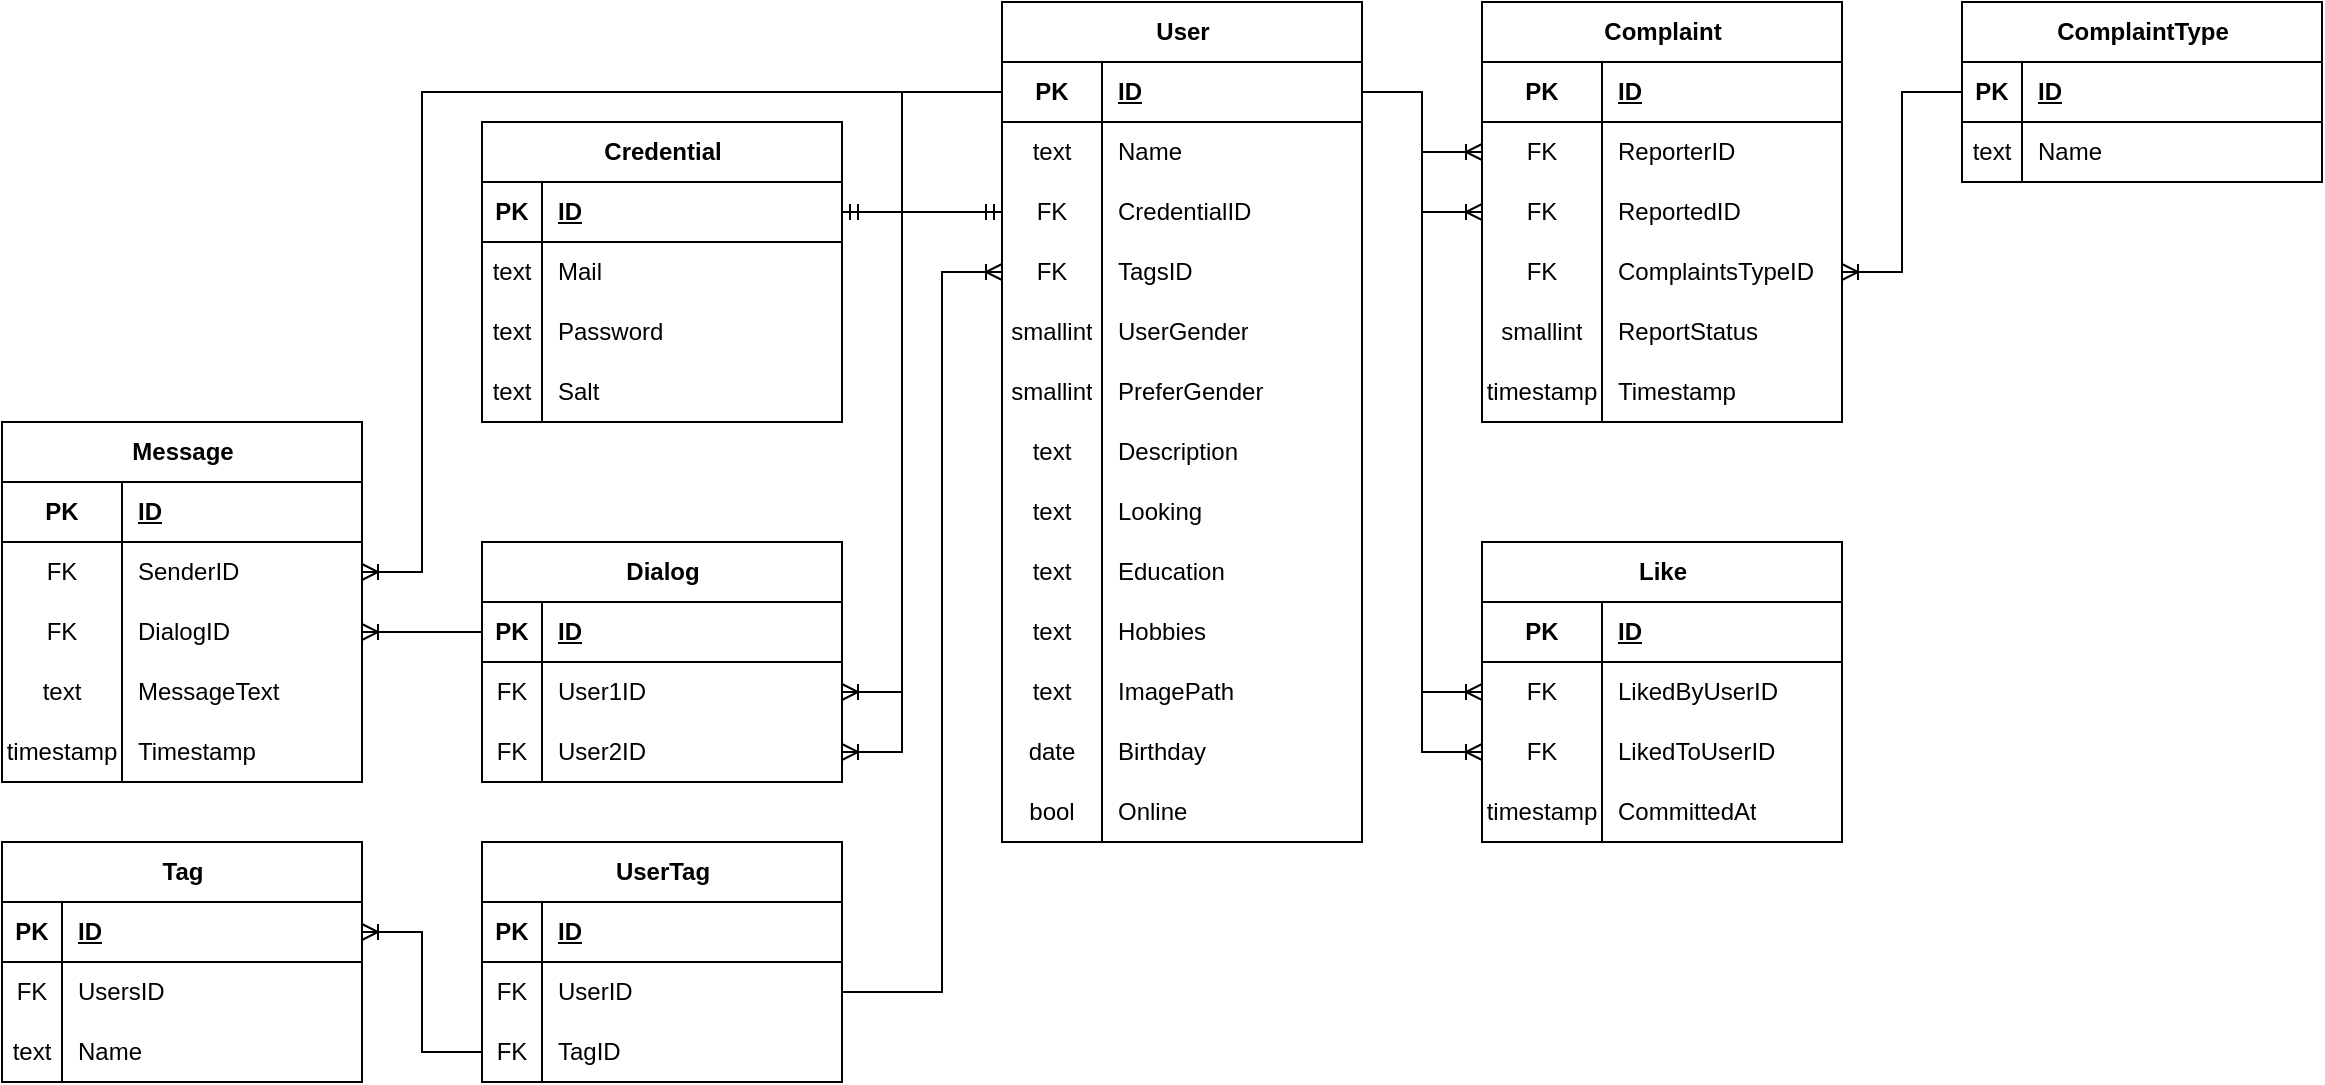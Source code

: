 <mxfile version="20.5.3" type="embed" pages="2"><diagram name="Схема БД" id="10yczx-pKU9SMs4pM6fv"><mxGraphModel dx="1682" dy="1885" grid="1" gridSize="10" guides="1" tooltips="1" connect="1" arrows="1" fold="1" page="1" pageScale="1" pageWidth="827" pageHeight="1169" math="0" shadow="0"><root><mxCell id="0"/><mxCell id="1" parent="0"/><mxCell id="9VxI3vuSlfbUk7erNr6n-1" value="User" style="shape=table;startSize=30;container=1;collapsible=1;childLayout=tableLayout;fixedRows=1;rowLines=0;fontStyle=1;align=center;resizeLast=1;html=1;" parent="1" vertex="1"><mxGeometry x="-20" y="-770" width="180" height="420" as="geometry"/></mxCell><mxCell id="9VxI3vuSlfbUk7erNr6n-2" value="" style="shape=tableRow;horizontal=0;startSize=0;swimlaneHead=0;swimlaneBody=0;fillColor=none;collapsible=0;dropTarget=0;points=[[0,0.5],[1,0.5]];portConstraint=eastwest;top=0;left=0;right=0;bottom=1;" parent="9VxI3vuSlfbUk7erNr6n-1" vertex="1"><mxGeometry y="30" width="180" height="30" as="geometry"/></mxCell><mxCell id="9VxI3vuSlfbUk7erNr6n-3" value="PK" style="shape=partialRectangle;connectable=0;fillColor=none;top=0;left=0;bottom=0;right=0;fontStyle=1;overflow=hidden;whiteSpace=wrap;html=1;" parent="9VxI3vuSlfbUk7erNr6n-2" vertex="1"><mxGeometry width="50" height="30" as="geometry"><mxRectangle width="50" height="30" as="alternateBounds"/></mxGeometry></mxCell><mxCell id="9VxI3vuSlfbUk7erNr6n-4" value="ID" style="shape=partialRectangle;connectable=0;fillColor=none;top=0;left=0;bottom=0;right=0;align=left;spacingLeft=6;fontStyle=5;overflow=hidden;whiteSpace=wrap;html=1;" parent="9VxI3vuSlfbUk7erNr6n-2" vertex="1"><mxGeometry x="50" width="130" height="30" as="geometry"><mxRectangle width="130" height="30" as="alternateBounds"/></mxGeometry></mxCell><mxCell id="9VxI3vuSlfbUk7erNr6n-5" value="" style="shape=tableRow;horizontal=0;startSize=0;swimlaneHead=0;swimlaneBody=0;fillColor=none;collapsible=0;dropTarget=0;points=[[0,0.5],[1,0.5]];portConstraint=eastwest;top=0;left=0;right=0;bottom=0;" parent="9VxI3vuSlfbUk7erNr6n-1" vertex="1"><mxGeometry y="60" width="180" height="30" as="geometry"/></mxCell><mxCell id="9VxI3vuSlfbUk7erNr6n-6" value="text" style="shape=partialRectangle;connectable=0;fillColor=none;top=0;left=0;bottom=0;right=0;editable=1;overflow=hidden;whiteSpace=wrap;html=1;" parent="9VxI3vuSlfbUk7erNr6n-5" vertex="1"><mxGeometry width="50" height="30" as="geometry"><mxRectangle width="50" height="30" as="alternateBounds"/></mxGeometry></mxCell><mxCell id="9VxI3vuSlfbUk7erNr6n-7" value="Name" style="shape=partialRectangle;connectable=0;fillColor=none;top=0;left=0;bottom=0;right=0;align=left;spacingLeft=6;overflow=hidden;whiteSpace=wrap;html=1;" parent="9VxI3vuSlfbUk7erNr6n-5" vertex="1"><mxGeometry x="50" width="130" height="30" as="geometry"><mxRectangle width="130" height="30" as="alternateBounds"/></mxGeometry></mxCell><mxCell id="9VxI3vuSlfbUk7erNr6n-8" value="" style="shape=tableRow;horizontal=0;startSize=0;swimlaneHead=0;swimlaneBody=0;fillColor=none;collapsible=0;dropTarget=0;points=[[0,0.5],[1,0.5]];portConstraint=eastwest;top=0;left=0;right=0;bottom=0;" parent="9VxI3vuSlfbUk7erNr6n-1" vertex="1"><mxGeometry y="90" width="180" height="30" as="geometry"/></mxCell><mxCell id="9VxI3vuSlfbUk7erNr6n-9" value="FK" style="shape=partialRectangle;connectable=0;fillColor=none;top=0;left=0;bottom=0;right=0;editable=1;overflow=hidden;whiteSpace=wrap;html=1;" parent="9VxI3vuSlfbUk7erNr6n-8" vertex="1"><mxGeometry width="50" height="30" as="geometry"><mxRectangle width="50" height="30" as="alternateBounds"/></mxGeometry></mxCell><mxCell id="9VxI3vuSlfbUk7erNr6n-10" value="CredentialID" style="shape=partialRectangle;connectable=0;fillColor=none;top=0;left=0;bottom=0;right=0;align=left;spacingLeft=6;overflow=hidden;whiteSpace=wrap;html=1;" parent="9VxI3vuSlfbUk7erNr6n-8" vertex="1"><mxGeometry x="50" width="130" height="30" as="geometry"><mxRectangle width="130" height="30" as="alternateBounds"/></mxGeometry></mxCell><mxCell id="9VxI3vuSlfbUk7erNr6n-32" value="" style="shape=tableRow;horizontal=0;startSize=0;swimlaneHead=0;swimlaneBody=0;fillColor=none;collapsible=0;dropTarget=0;points=[[0,0.5],[1,0.5]];portConstraint=eastwest;top=0;left=0;right=0;bottom=0;" parent="9VxI3vuSlfbUk7erNr6n-1" vertex="1"><mxGeometry y="120" width="180" height="30" as="geometry"/></mxCell><mxCell id="9VxI3vuSlfbUk7erNr6n-33" value="FK" style="shape=partialRectangle;connectable=0;fillColor=none;top=0;left=0;bottom=0;right=0;editable=1;overflow=hidden;whiteSpace=wrap;html=1;" parent="9VxI3vuSlfbUk7erNr6n-32" vertex="1"><mxGeometry width="50" height="30" as="geometry"><mxRectangle width="50" height="30" as="alternateBounds"/></mxGeometry></mxCell><mxCell id="9VxI3vuSlfbUk7erNr6n-34" value="TagsID" style="shape=partialRectangle;connectable=0;fillColor=none;top=0;left=0;bottom=0;right=0;align=left;spacingLeft=6;overflow=hidden;whiteSpace=wrap;html=1;" parent="9VxI3vuSlfbUk7erNr6n-32" vertex="1"><mxGeometry x="50" width="130" height="30" as="geometry"><mxRectangle width="130" height="30" as="alternateBounds"/></mxGeometry></mxCell><mxCell id="9VxI3vuSlfbUk7erNr6n-11" value="" style="shape=tableRow;horizontal=0;startSize=0;swimlaneHead=0;swimlaneBody=0;fillColor=none;collapsible=0;dropTarget=0;points=[[0,0.5],[1,0.5]];portConstraint=eastwest;top=0;left=0;right=0;bottom=0;" parent="9VxI3vuSlfbUk7erNr6n-1" vertex="1"><mxGeometry y="150" width="180" height="30" as="geometry"/></mxCell><mxCell id="9VxI3vuSlfbUk7erNr6n-12" value="smallint" style="shape=partialRectangle;connectable=0;fillColor=none;top=0;left=0;bottom=0;right=0;editable=1;overflow=hidden;whiteSpace=wrap;html=1;" parent="9VxI3vuSlfbUk7erNr6n-11" vertex="1"><mxGeometry width="50" height="30" as="geometry"><mxRectangle width="50" height="30" as="alternateBounds"/></mxGeometry></mxCell><mxCell id="9VxI3vuSlfbUk7erNr6n-13" value="UserGender" style="shape=partialRectangle;connectable=0;fillColor=none;top=0;left=0;bottom=0;right=0;align=left;spacingLeft=6;overflow=hidden;whiteSpace=wrap;html=1;" parent="9VxI3vuSlfbUk7erNr6n-11" vertex="1"><mxGeometry x="50" width="130" height="30" as="geometry"><mxRectangle width="130" height="30" as="alternateBounds"/></mxGeometry></mxCell><mxCell id="9VxI3vuSlfbUk7erNr6n-14" value="" style="shape=tableRow;horizontal=0;startSize=0;swimlaneHead=0;swimlaneBody=0;fillColor=none;collapsible=0;dropTarget=0;points=[[0,0.5],[1,0.5]];portConstraint=eastwest;top=0;left=0;right=0;bottom=0;" parent="9VxI3vuSlfbUk7erNr6n-1" vertex="1"><mxGeometry y="180" width="180" height="30" as="geometry"/></mxCell><mxCell id="9VxI3vuSlfbUk7erNr6n-15" value="smallint" style="shape=partialRectangle;connectable=0;fillColor=none;top=0;left=0;bottom=0;right=0;editable=1;overflow=hidden;whiteSpace=wrap;html=1;" parent="9VxI3vuSlfbUk7erNr6n-14" vertex="1"><mxGeometry width="50" height="30" as="geometry"><mxRectangle width="50" height="30" as="alternateBounds"/></mxGeometry></mxCell><mxCell id="9VxI3vuSlfbUk7erNr6n-16" value="PreferGender" style="shape=partialRectangle;connectable=0;fillColor=none;top=0;left=0;bottom=0;right=0;align=left;spacingLeft=6;overflow=hidden;whiteSpace=wrap;html=1;" parent="9VxI3vuSlfbUk7erNr6n-14" vertex="1"><mxGeometry x="50" width="130" height="30" as="geometry"><mxRectangle width="130" height="30" as="alternateBounds"/></mxGeometry></mxCell><mxCell id="9VxI3vuSlfbUk7erNr6n-17" value="" style="shape=tableRow;horizontal=0;startSize=0;swimlaneHead=0;swimlaneBody=0;fillColor=none;collapsible=0;dropTarget=0;points=[[0,0.5],[1,0.5]];portConstraint=eastwest;top=0;left=0;right=0;bottom=0;" parent="9VxI3vuSlfbUk7erNr6n-1" vertex="1"><mxGeometry y="210" width="180" height="30" as="geometry"/></mxCell><mxCell id="9VxI3vuSlfbUk7erNr6n-18" value="text" style="shape=partialRectangle;connectable=0;fillColor=none;top=0;left=0;bottom=0;right=0;editable=1;overflow=hidden;whiteSpace=wrap;html=1;" parent="9VxI3vuSlfbUk7erNr6n-17" vertex="1"><mxGeometry width="50" height="30" as="geometry"><mxRectangle width="50" height="30" as="alternateBounds"/></mxGeometry></mxCell><mxCell id="9VxI3vuSlfbUk7erNr6n-19" value="Description" style="shape=partialRectangle;connectable=0;fillColor=none;top=0;left=0;bottom=0;right=0;align=left;spacingLeft=6;overflow=hidden;whiteSpace=wrap;html=1;" parent="9VxI3vuSlfbUk7erNr6n-17" vertex="1"><mxGeometry x="50" width="130" height="30" as="geometry"><mxRectangle width="130" height="30" as="alternateBounds"/></mxGeometry></mxCell><mxCell id="9VxI3vuSlfbUk7erNr6n-23" value="" style="shape=tableRow;horizontal=0;startSize=0;swimlaneHead=0;swimlaneBody=0;fillColor=none;collapsible=0;dropTarget=0;points=[[0,0.5],[1,0.5]];portConstraint=eastwest;top=0;left=0;right=0;bottom=0;" parent="9VxI3vuSlfbUk7erNr6n-1" vertex="1"><mxGeometry y="240" width="180" height="30" as="geometry"/></mxCell><mxCell id="9VxI3vuSlfbUk7erNr6n-24" value="text" style="shape=partialRectangle;connectable=0;fillColor=none;top=0;left=0;bottom=0;right=0;editable=1;overflow=hidden;whiteSpace=wrap;html=1;" parent="9VxI3vuSlfbUk7erNr6n-23" vertex="1"><mxGeometry width="50" height="30" as="geometry"><mxRectangle width="50" height="30" as="alternateBounds"/></mxGeometry></mxCell><mxCell id="9VxI3vuSlfbUk7erNr6n-25" value="Looking" style="shape=partialRectangle;connectable=0;fillColor=none;top=0;left=0;bottom=0;right=0;align=left;spacingLeft=6;overflow=hidden;whiteSpace=wrap;html=1;" parent="9VxI3vuSlfbUk7erNr6n-23" vertex="1"><mxGeometry x="50" width="130" height="30" as="geometry"><mxRectangle width="130" height="30" as="alternateBounds"/></mxGeometry></mxCell><mxCell id="9VxI3vuSlfbUk7erNr6n-26" value="" style="shape=tableRow;horizontal=0;startSize=0;swimlaneHead=0;swimlaneBody=0;fillColor=none;collapsible=0;dropTarget=0;points=[[0,0.5],[1,0.5]];portConstraint=eastwest;top=0;left=0;right=0;bottom=0;" parent="9VxI3vuSlfbUk7erNr6n-1" vertex="1"><mxGeometry y="270" width="180" height="30" as="geometry"/></mxCell><mxCell id="9VxI3vuSlfbUk7erNr6n-27" value="text" style="shape=partialRectangle;connectable=0;fillColor=none;top=0;left=0;bottom=0;right=0;editable=1;overflow=hidden;whiteSpace=wrap;html=1;" parent="9VxI3vuSlfbUk7erNr6n-26" vertex="1"><mxGeometry width="50" height="30" as="geometry"><mxRectangle width="50" height="30" as="alternateBounds"/></mxGeometry></mxCell><mxCell id="9VxI3vuSlfbUk7erNr6n-28" value="Education" style="shape=partialRectangle;connectable=0;fillColor=none;top=0;left=0;bottom=0;right=0;align=left;spacingLeft=6;overflow=hidden;whiteSpace=wrap;html=1;" parent="9VxI3vuSlfbUk7erNr6n-26" vertex="1"><mxGeometry x="50" width="130" height="30" as="geometry"><mxRectangle width="130" height="30" as="alternateBounds"/></mxGeometry></mxCell><mxCell id="9VxI3vuSlfbUk7erNr6n-29" value="" style="shape=tableRow;horizontal=0;startSize=0;swimlaneHead=0;swimlaneBody=0;fillColor=none;collapsible=0;dropTarget=0;points=[[0,0.5],[1,0.5]];portConstraint=eastwest;top=0;left=0;right=0;bottom=0;" parent="9VxI3vuSlfbUk7erNr6n-1" vertex="1"><mxGeometry y="300" width="180" height="30" as="geometry"/></mxCell><mxCell id="9VxI3vuSlfbUk7erNr6n-30" value="text" style="shape=partialRectangle;connectable=0;fillColor=none;top=0;left=0;bottom=0;right=0;editable=1;overflow=hidden;whiteSpace=wrap;html=1;" parent="9VxI3vuSlfbUk7erNr6n-29" vertex="1"><mxGeometry width="50" height="30" as="geometry"><mxRectangle width="50" height="30" as="alternateBounds"/></mxGeometry></mxCell><mxCell id="9VxI3vuSlfbUk7erNr6n-31" value="Hobbies" style="shape=partialRectangle;connectable=0;fillColor=none;top=0;left=0;bottom=0;right=0;align=left;spacingLeft=6;overflow=hidden;whiteSpace=wrap;html=1;" parent="9VxI3vuSlfbUk7erNr6n-29" vertex="1"><mxGeometry x="50" width="130" height="30" as="geometry"><mxRectangle width="130" height="30" as="alternateBounds"/></mxGeometry></mxCell><mxCell id="9VxI3vuSlfbUk7erNr6n-38" value="" style="shape=tableRow;horizontal=0;startSize=0;swimlaneHead=0;swimlaneBody=0;fillColor=none;collapsible=0;dropTarget=0;points=[[0,0.5],[1,0.5]];portConstraint=eastwest;top=0;left=0;right=0;bottom=0;" parent="9VxI3vuSlfbUk7erNr6n-1" vertex="1"><mxGeometry y="330" width="180" height="30" as="geometry"/></mxCell><mxCell id="9VxI3vuSlfbUk7erNr6n-39" value="text" style="shape=partialRectangle;connectable=0;fillColor=none;top=0;left=0;bottom=0;right=0;editable=1;overflow=hidden;whiteSpace=wrap;html=1;" parent="9VxI3vuSlfbUk7erNr6n-38" vertex="1"><mxGeometry width="50" height="30" as="geometry"><mxRectangle width="50" height="30" as="alternateBounds"/></mxGeometry></mxCell><mxCell id="9VxI3vuSlfbUk7erNr6n-40" value="ImagePath" style="shape=partialRectangle;connectable=0;fillColor=none;top=0;left=0;bottom=0;right=0;align=left;spacingLeft=6;overflow=hidden;whiteSpace=wrap;html=1;" parent="9VxI3vuSlfbUk7erNr6n-38" vertex="1"><mxGeometry x="50" width="130" height="30" as="geometry"><mxRectangle width="130" height="30" as="alternateBounds"/></mxGeometry></mxCell><mxCell id="9VxI3vuSlfbUk7erNr6n-41" value="" style="shape=tableRow;horizontal=0;startSize=0;swimlaneHead=0;swimlaneBody=0;fillColor=none;collapsible=0;dropTarget=0;points=[[0,0.5],[1,0.5]];portConstraint=eastwest;top=0;left=0;right=0;bottom=0;" parent="9VxI3vuSlfbUk7erNr6n-1" vertex="1"><mxGeometry y="360" width="180" height="30" as="geometry"/></mxCell><mxCell id="9VxI3vuSlfbUk7erNr6n-42" value="date" style="shape=partialRectangle;connectable=0;fillColor=none;top=0;left=0;bottom=0;right=0;editable=1;overflow=hidden;whiteSpace=wrap;html=1;" parent="9VxI3vuSlfbUk7erNr6n-41" vertex="1"><mxGeometry width="50" height="30" as="geometry"><mxRectangle width="50" height="30" as="alternateBounds"/></mxGeometry></mxCell><mxCell id="9VxI3vuSlfbUk7erNr6n-43" value="Birthday" style="shape=partialRectangle;connectable=0;fillColor=none;top=0;left=0;bottom=0;right=0;align=left;spacingLeft=6;overflow=hidden;whiteSpace=wrap;html=1;" parent="9VxI3vuSlfbUk7erNr6n-41" vertex="1"><mxGeometry x="50" width="130" height="30" as="geometry"><mxRectangle width="130" height="30" as="alternateBounds"/></mxGeometry></mxCell><mxCell id="9VxI3vuSlfbUk7erNr6n-44" value="" style="shape=tableRow;horizontal=0;startSize=0;swimlaneHead=0;swimlaneBody=0;fillColor=none;collapsible=0;dropTarget=0;points=[[0,0.5],[1,0.5]];portConstraint=eastwest;top=0;left=0;right=0;bottom=0;" parent="9VxI3vuSlfbUk7erNr6n-1" vertex="1"><mxGeometry y="390" width="180" height="30" as="geometry"/></mxCell><mxCell id="9VxI3vuSlfbUk7erNr6n-45" value="bool" style="shape=partialRectangle;connectable=0;fillColor=none;top=0;left=0;bottom=0;right=0;editable=1;overflow=hidden;whiteSpace=wrap;html=1;" parent="9VxI3vuSlfbUk7erNr6n-44" vertex="1"><mxGeometry width="50" height="30" as="geometry"><mxRectangle width="50" height="30" as="alternateBounds"/></mxGeometry></mxCell><mxCell id="9VxI3vuSlfbUk7erNr6n-46" value="Online" style="shape=partialRectangle;connectable=0;fillColor=none;top=0;left=0;bottom=0;right=0;align=left;spacingLeft=6;overflow=hidden;whiteSpace=wrap;html=1;" parent="9VxI3vuSlfbUk7erNr6n-44" vertex="1"><mxGeometry x="50" width="130" height="30" as="geometry"><mxRectangle width="130" height="30" as="alternateBounds"/></mxGeometry></mxCell><mxCell id="9VxI3vuSlfbUk7erNr6n-50" value="Like" style="shape=table;startSize=30;container=1;collapsible=1;childLayout=tableLayout;fixedRows=1;rowLines=0;fontStyle=1;align=center;resizeLast=1;html=1;" parent="1" vertex="1"><mxGeometry x="220" y="-500" width="180" height="150" as="geometry"/></mxCell><mxCell id="9VxI3vuSlfbUk7erNr6n-51" value="" style="shape=tableRow;horizontal=0;startSize=0;swimlaneHead=0;swimlaneBody=0;fillColor=none;collapsible=0;dropTarget=0;points=[[0,0.5],[1,0.5]];portConstraint=eastwest;top=0;left=0;right=0;bottom=1;" parent="9VxI3vuSlfbUk7erNr6n-50" vertex="1"><mxGeometry y="30" width="180" height="30" as="geometry"/></mxCell><mxCell id="9VxI3vuSlfbUk7erNr6n-52" value="PK" style="shape=partialRectangle;connectable=0;fillColor=none;top=0;left=0;bottom=0;right=0;fontStyle=1;overflow=hidden;whiteSpace=wrap;html=1;" parent="9VxI3vuSlfbUk7erNr6n-51" vertex="1"><mxGeometry width="60" height="30" as="geometry"><mxRectangle width="60" height="30" as="alternateBounds"/></mxGeometry></mxCell><mxCell id="9VxI3vuSlfbUk7erNr6n-53" value="ID" style="shape=partialRectangle;connectable=0;fillColor=none;top=0;left=0;bottom=0;right=0;align=left;spacingLeft=6;fontStyle=5;overflow=hidden;whiteSpace=wrap;html=1;" parent="9VxI3vuSlfbUk7erNr6n-51" vertex="1"><mxGeometry x="60" width="120" height="30" as="geometry"><mxRectangle width="120" height="30" as="alternateBounds"/></mxGeometry></mxCell><mxCell id="9VxI3vuSlfbUk7erNr6n-54" value="" style="shape=tableRow;horizontal=0;startSize=0;swimlaneHead=0;swimlaneBody=0;fillColor=none;collapsible=0;dropTarget=0;points=[[0,0.5],[1,0.5]];portConstraint=eastwest;top=0;left=0;right=0;bottom=0;" parent="9VxI3vuSlfbUk7erNr6n-50" vertex="1"><mxGeometry y="60" width="180" height="30" as="geometry"/></mxCell><mxCell id="9VxI3vuSlfbUk7erNr6n-55" value="FK" style="shape=partialRectangle;connectable=0;fillColor=none;top=0;left=0;bottom=0;right=0;editable=1;overflow=hidden;whiteSpace=wrap;html=1;" parent="9VxI3vuSlfbUk7erNr6n-54" vertex="1"><mxGeometry width="60" height="30" as="geometry"><mxRectangle width="60" height="30" as="alternateBounds"/></mxGeometry></mxCell><mxCell id="9VxI3vuSlfbUk7erNr6n-56" value="LikedByUserID " style="shape=partialRectangle;connectable=0;fillColor=none;top=0;left=0;bottom=0;right=0;align=left;spacingLeft=6;overflow=hidden;whiteSpace=wrap;html=1;" parent="9VxI3vuSlfbUk7erNr6n-54" vertex="1"><mxGeometry x="60" width="120" height="30" as="geometry"><mxRectangle width="120" height="30" as="alternateBounds"/></mxGeometry></mxCell><mxCell id="9VxI3vuSlfbUk7erNr6n-57" value="" style="shape=tableRow;horizontal=0;startSize=0;swimlaneHead=0;swimlaneBody=0;fillColor=none;collapsible=0;dropTarget=0;points=[[0,0.5],[1,0.5]];portConstraint=eastwest;top=0;left=0;right=0;bottom=0;" parent="9VxI3vuSlfbUk7erNr6n-50" vertex="1"><mxGeometry y="90" width="180" height="30" as="geometry"/></mxCell><mxCell id="9VxI3vuSlfbUk7erNr6n-58" value="FK" style="shape=partialRectangle;connectable=0;fillColor=none;top=0;left=0;bottom=0;right=0;editable=1;overflow=hidden;whiteSpace=wrap;html=1;" parent="9VxI3vuSlfbUk7erNr6n-57" vertex="1"><mxGeometry width="60" height="30" as="geometry"><mxRectangle width="60" height="30" as="alternateBounds"/></mxGeometry></mxCell><mxCell id="9VxI3vuSlfbUk7erNr6n-59" value="LikedToUserID " style="shape=partialRectangle;connectable=0;fillColor=none;top=0;left=0;bottom=0;right=0;align=left;spacingLeft=6;overflow=hidden;whiteSpace=wrap;html=1;" parent="9VxI3vuSlfbUk7erNr6n-57" vertex="1"><mxGeometry x="60" width="120" height="30" as="geometry"><mxRectangle width="120" height="30" as="alternateBounds"/></mxGeometry></mxCell><mxCell id="9VxI3vuSlfbUk7erNr6n-60" value="" style="shape=tableRow;horizontal=0;startSize=0;swimlaneHead=0;swimlaneBody=0;fillColor=none;collapsible=0;dropTarget=0;points=[[0,0.5],[1,0.5]];portConstraint=eastwest;top=0;left=0;right=0;bottom=0;" parent="9VxI3vuSlfbUk7erNr6n-50" vertex="1"><mxGeometry y="120" width="180" height="30" as="geometry"/></mxCell><mxCell id="9VxI3vuSlfbUk7erNr6n-61" value="timestamp" style="shape=partialRectangle;connectable=0;fillColor=none;top=0;left=0;bottom=0;right=0;editable=1;overflow=hidden;whiteSpace=wrap;html=1;" parent="9VxI3vuSlfbUk7erNr6n-60" vertex="1"><mxGeometry width="60" height="30" as="geometry"><mxRectangle width="60" height="30" as="alternateBounds"/></mxGeometry></mxCell><mxCell id="9VxI3vuSlfbUk7erNr6n-62" value="CommittedAt" style="shape=partialRectangle;connectable=0;fillColor=none;top=0;left=0;bottom=0;right=0;align=left;spacingLeft=6;overflow=hidden;whiteSpace=wrap;html=1;" parent="9VxI3vuSlfbUk7erNr6n-60" vertex="1"><mxGeometry x="60" width="120" height="30" as="geometry"><mxRectangle width="120" height="30" as="alternateBounds"/></mxGeometry></mxCell><mxCell id="9VxI3vuSlfbUk7erNr6n-63" value="" style="edgeStyle=entityRelationEdgeStyle;fontSize=12;html=1;endArrow=ERoneToMany;rounded=0;exitX=1;exitY=0.5;exitDx=0;exitDy=0;" parent="1" source="9VxI3vuSlfbUk7erNr6n-2" target="9VxI3vuSlfbUk7erNr6n-54" edge="1"><mxGeometry width="100" height="100" relative="1" as="geometry"><mxPoint x="240" y="-470" as="sourcePoint"/><mxPoint x="340" y="-570" as="targetPoint"/></mxGeometry></mxCell><mxCell id="9VxI3vuSlfbUk7erNr6n-64" value="" style="edgeStyle=entityRelationEdgeStyle;fontSize=12;html=1;endArrow=ERoneToMany;rounded=0;exitX=1;exitY=0.5;exitDx=0;exitDy=0;entryX=0;entryY=0.5;entryDx=0;entryDy=0;" parent="1" source="9VxI3vuSlfbUk7erNr6n-2" target="9VxI3vuSlfbUk7erNr6n-57" edge="1"><mxGeometry width="100" height="100" relative="1" as="geometry"><mxPoint x="240" y="-470" as="sourcePoint"/><mxPoint x="270" y="-230" as="targetPoint"/></mxGeometry></mxCell><mxCell id="9VxI3vuSlfbUk7erNr6n-65" value="Credential" style="shape=table;startSize=30;container=1;collapsible=1;childLayout=tableLayout;fixedRows=1;rowLines=0;fontStyle=1;align=center;resizeLast=1;html=1;" parent="1" vertex="1"><mxGeometry x="-280" y="-710" width="180" height="150" as="geometry"/></mxCell><mxCell id="9VxI3vuSlfbUk7erNr6n-66" value="" style="shape=tableRow;horizontal=0;startSize=0;swimlaneHead=0;swimlaneBody=0;fillColor=none;collapsible=0;dropTarget=0;points=[[0,0.5],[1,0.5]];portConstraint=eastwest;top=0;left=0;right=0;bottom=1;" parent="9VxI3vuSlfbUk7erNr6n-65" vertex="1"><mxGeometry y="30" width="180" height="30" as="geometry"/></mxCell><mxCell id="9VxI3vuSlfbUk7erNr6n-67" value="PK" style="shape=partialRectangle;connectable=0;fillColor=none;top=0;left=0;bottom=0;right=0;fontStyle=1;overflow=hidden;whiteSpace=wrap;html=1;" parent="9VxI3vuSlfbUk7erNr6n-66" vertex="1"><mxGeometry width="30" height="30" as="geometry"><mxRectangle width="30" height="30" as="alternateBounds"/></mxGeometry></mxCell><mxCell id="9VxI3vuSlfbUk7erNr6n-68" value="ID" style="shape=partialRectangle;connectable=0;fillColor=none;top=0;left=0;bottom=0;right=0;align=left;spacingLeft=6;fontStyle=5;overflow=hidden;whiteSpace=wrap;html=1;" parent="9VxI3vuSlfbUk7erNr6n-66" vertex="1"><mxGeometry x="30" width="150" height="30" as="geometry"><mxRectangle width="150" height="30" as="alternateBounds"/></mxGeometry></mxCell><mxCell id="9VxI3vuSlfbUk7erNr6n-69" value="" style="shape=tableRow;horizontal=0;startSize=0;swimlaneHead=0;swimlaneBody=0;fillColor=none;collapsible=0;dropTarget=0;points=[[0,0.5],[1,0.5]];portConstraint=eastwest;top=0;left=0;right=0;bottom=0;" parent="9VxI3vuSlfbUk7erNr6n-65" vertex="1"><mxGeometry y="60" width="180" height="30" as="geometry"/></mxCell><mxCell id="9VxI3vuSlfbUk7erNr6n-70" value="text" style="shape=partialRectangle;connectable=0;fillColor=none;top=0;left=0;bottom=0;right=0;editable=1;overflow=hidden;whiteSpace=wrap;html=1;" parent="9VxI3vuSlfbUk7erNr6n-69" vertex="1"><mxGeometry width="30" height="30" as="geometry"><mxRectangle width="30" height="30" as="alternateBounds"/></mxGeometry></mxCell><mxCell id="9VxI3vuSlfbUk7erNr6n-71" value="Mail" style="shape=partialRectangle;connectable=0;fillColor=none;top=0;left=0;bottom=0;right=0;align=left;spacingLeft=6;overflow=hidden;whiteSpace=wrap;html=1;" parent="9VxI3vuSlfbUk7erNr6n-69" vertex="1"><mxGeometry x="30" width="150" height="30" as="geometry"><mxRectangle width="150" height="30" as="alternateBounds"/></mxGeometry></mxCell><mxCell id="9VxI3vuSlfbUk7erNr6n-72" value="" style="shape=tableRow;horizontal=0;startSize=0;swimlaneHead=0;swimlaneBody=0;fillColor=none;collapsible=0;dropTarget=0;points=[[0,0.5],[1,0.5]];portConstraint=eastwest;top=0;left=0;right=0;bottom=0;" parent="9VxI3vuSlfbUk7erNr6n-65" vertex="1"><mxGeometry y="90" width="180" height="30" as="geometry"/></mxCell><mxCell id="9VxI3vuSlfbUk7erNr6n-73" value="text" style="shape=partialRectangle;connectable=0;fillColor=none;top=0;left=0;bottom=0;right=0;editable=1;overflow=hidden;whiteSpace=wrap;html=1;" parent="9VxI3vuSlfbUk7erNr6n-72" vertex="1"><mxGeometry width="30" height="30" as="geometry"><mxRectangle width="30" height="30" as="alternateBounds"/></mxGeometry></mxCell><mxCell id="9VxI3vuSlfbUk7erNr6n-74" value="Password" style="shape=partialRectangle;connectable=0;fillColor=none;top=0;left=0;bottom=0;right=0;align=left;spacingLeft=6;overflow=hidden;whiteSpace=wrap;html=1;" parent="9VxI3vuSlfbUk7erNr6n-72" vertex="1"><mxGeometry x="30" width="150" height="30" as="geometry"><mxRectangle width="150" height="30" as="alternateBounds"/></mxGeometry></mxCell><mxCell id="9VxI3vuSlfbUk7erNr6n-75" value="" style="shape=tableRow;horizontal=0;startSize=0;swimlaneHead=0;swimlaneBody=0;fillColor=none;collapsible=0;dropTarget=0;points=[[0,0.5],[1,0.5]];portConstraint=eastwest;top=0;left=0;right=0;bottom=0;" parent="9VxI3vuSlfbUk7erNr6n-65" vertex="1"><mxGeometry y="120" width="180" height="30" as="geometry"/></mxCell><mxCell id="9VxI3vuSlfbUk7erNr6n-76" value="text" style="shape=partialRectangle;connectable=0;fillColor=none;top=0;left=0;bottom=0;right=0;editable=1;overflow=hidden;whiteSpace=wrap;html=1;" parent="9VxI3vuSlfbUk7erNr6n-75" vertex="1"><mxGeometry width="30" height="30" as="geometry"><mxRectangle width="30" height="30" as="alternateBounds"/></mxGeometry></mxCell><mxCell id="9VxI3vuSlfbUk7erNr6n-77" value="Salt" style="shape=partialRectangle;connectable=0;fillColor=none;top=0;left=0;bottom=0;right=0;align=left;spacingLeft=6;overflow=hidden;whiteSpace=wrap;html=1;" parent="9VxI3vuSlfbUk7erNr6n-75" vertex="1"><mxGeometry x="30" width="150" height="30" as="geometry"><mxRectangle width="150" height="30" as="alternateBounds"/></mxGeometry></mxCell><mxCell id="9VxI3vuSlfbUk7erNr6n-78" value="" style="edgeStyle=entityRelationEdgeStyle;fontSize=12;html=1;endArrow=ERmandOne;startArrow=ERmandOne;rounded=0;entryX=0;entryY=0.5;entryDx=0;entryDy=0;" parent="1" source="9VxI3vuSlfbUk7erNr6n-66" target="9VxI3vuSlfbUk7erNr6n-8" edge="1"><mxGeometry width="100" height="100" relative="1" as="geometry"><mxPoint x="-140" y="-685" as="sourcePoint"/><mxPoint x="340" y="-570" as="targetPoint"/></mxGeometry></mxCell><mxCell id="9VxI3vuSlfbUk7erNr6n-79" value="Dialog" style="shape=table;startSize=30;container=1;collapsible=1;childLayout=tableLayout;fixedRows=1;rowLines=0;fontStyle=1;align=center;resizeLast=1;html=1;" parent="1" vertex="1"><mxGeometry x="-280" y="-500" width="180" height="120" as="geometry"/></mxCell><mxCell id="9VxI3vuSlfbUk7erNr6n-80" value="" style="shape=tableRow;horizontal=0;startSize=0;swimlaneHead=0;swimlaneBody=0;fillColor=none;collapsible=0;dropTarget=0;points=[[0,0.5],[1,0.5]];portConstraint=eastwest;top=0;left=0;right=0;bottom=1;" parent="9VxI3vuSlfbUk7erNr6n-79" vertex="1"><mxGeometry y="30" width="180" height="30" as="geometry"/></mxCell><mxCell id="9VxI3vuSlfbUk7erNr6n-81" value="PK" style="shape=partialRectangle;connectable=0;fillColor=none;top=0;left=0;bottom=0;right=0;fontStyle=1;overflow=hidden;whiteSpace=wrap;html=1;" parent="9VxI3vuSlfbUk7erNr6n-80" vertex="1"><mxGeometry width="30" height="30" as="geometry"><mxRectangle width="30" height="30" as="alternateBounds"/></mxGeometry></mxCell><mxCell id="9VxI3vuSlfbUk7erNr6n-82" value="ID" style="shape=partialRectangle;connectable=0;fillColor=none;top=0;left=0;bottom=0;right=0;align=left;spacingLeft=6;fontStyle=5;overflow=hidden;whiteSpace=wrap;html=1;" parent="9VxI3vuSlfbUk7erNr6n-80" vertex="1"><mxGeometry x="30" width="150" height="30" as="geometry"><mxRectangle width="150" height="30" as="alternateBounds"/></mxGeometry></mxCell><mxCell id="9VxI3vuSlfbUk7erNr6n-83" value="" style="shape=tableRow;horizontal=0;startSize=0;swimlaneHead=0;swimlaneBody=0;fillColor=none;collapsible=0;dropTarget=0;points=[[0,0.5],[1,0.5]];portConstraint=eastwest;top=0;left=0;right=0;bottom=0;" parent="9VxI3vuSlfbUk7erNr6n-79" vertex="1"><mxGeometry y="60" width="180" height="30" as="geometry"/></mxCell><mxCell id="9VxI3vuSlfbUk7erNr6n-84" value="FK" style="shape=partialRectangle;connectable=0;fillColor=none;top=0;left=0;bottom=0;right=0;editable=1;overflow=hidden;whiteSpace=wrap;html=1;" parent="9VxI3vuSlfbUk7erNr6n-83" vertex="1"><mxGeometry width="30" height="30" as="geometry"><mxRectangle width="30" height="30" as="alternateBounds"/></mxGeometry></mxCell><mxCell id="9VxI3vuSlfbUk7erNr6n-85" value="User1ID " style="shape=partialRectangle;connectable=0;fillColor=none;top=0;left=0;bottom=0;right=0;align=left;spacingLeft=6;overflow=hidden;whiteSpace=wrap;html=1;" parent="9VxI3vuSlfbUk7erNr6n-83" vertex="1"><mxGeometry x="30" width="150" height="30" as="geometry"><mxRectangle width="150" height="30" as="alternateBounds"/></mxGeometry></mxCell><mxCell id="9VxI3vuSlfbUk7erNr6n-86" value="" style="shape=tableRow;horizontal=0;startSize=0;swimlaneHead=0;swimlaneBody=0;fillColor=none;collapsible=0;dropTarget=0;points=[[0,0.5],[1,0.5]];portConstraint=eastwest;top=0;left=0;right=0;bottom=0;" parent="9VxI3vuSlfbUk7erNr6n-79" vertex="1"><mxGeometry y="90" width="180" height="30" as="geometry"/></mxCell><mxCell id="9VxI3vuSlfbUk7erNr6n-87" value="FK" style="shape=partialRectangle;connectable=0;fillColor=none;top=0;left=0;bottom=0;right=0;editable=1;overflow=hidden;whiteSpace=wrap;html=1;" parent="9VxI3vuSlfbUk7erNr6n-86" vertex="1"><mxGeometry width="30" height="30" as="geometry"><mxRectangle width="30" height="30" as="alternateBounds"/></mxGeometry></mxCell><mxCell id="9VxI3vuSlfbUk7erNr6n-88" value="User2ID " style="shape=partialRectangle;connectable=0;fillColor=none;top=0;left=0;bottom=0;right=0;align=left;spacingLeft=6;overflow=hidden;whiteSpace=wrap;html=1;" parent="9VxI3vuSlfbUk7erNr6n-86" vertex="1"><mxGeometry x="30" width="150" height="30" as="geometry"><mxRectangle width="150" height="30" as="alternateBounds"/></mxGeometry></mxCell><mxCell id="9VxI3vuSlfbUk7erNr6n-98" value="Complaint" style="shape=table;startSize=30;container=1;collapsible=1;childLayout=tableLayout;fixedRows=1;rowLines=0;fontStyle=1;align=center;resizeLast=1;html=1;" parent="1" vertex="1"><mxGeometry x="220" y="-770" width="180" height="210" as="geometry"/></mxCell><mxCell id="9VxI3vuSlfbUk7erNr6n-99" value="" style="shape=tableRow;horizontal=0;startSize=0;swimlaneHead=0;swimlaneBody=0;fillColor=none;collapsible=0;dropTarget=0;points=[[0,0.5],[1,0.5]];portConstraint=eastwest;top=0;left=0;right=0;bottom=1;" parent="9VxI3vuSlfbUk7erNr6n-98" vertex="1"><mxGeometry y="30" width="180" height="30" as="geometry"/></mxCell><mxCell id="9VxI3vuSlfbUk7erNr6n-100" value="PK" style="shape=partialRectangle;connectable=0;fillColor=none;top=0;left=0;bottom=0;right=0;fontStyle=1;overflow=hidden;whiteSpace=wrap;html=1;" parent="9VxI3vuSlfbUk7erNr6n-99" vertex="1"><mxGeometry width="60" height="30" as="geometry"><mxRectangle width="60" height="30" as="alternateBounds"/></mxGeometry></mxCell><mxCell id="9VxI3vuSlfbUk7erNr6n-101" value="ID" style="shape=partialRectangle;connectable=0;fillColor=none;top=0;left=0;bottom=0;right=0;align=left;spacingLeft=6;fontStyle=5;overflow=hidden;whiteSpace=wrap;html=1;" parent="9VxI3vuSlfbUk7erNr6n-99" vertex="1"><mxGeometry x="60" width="120" height="30" as="geometry"><mxRectangle width="120" height="30" as="alternateBounds"/></mxGeometry></mxCell><mxCell id="9VxI3vuSlfbUk7erNr6n-102" value="" style="shape=tableRow;horizontal=0;startSize=0;swimlaneHead=0;swimlaneBody=0;fillColor=none;collapsible=0;dropTarget=0;points=[[0,0.5],[1,0.5]];portConstraint=eastwest;top=0;left=0;right=0;bottom=0;" parent="9VxI3vuSlfbUk7erNr6n-98" vertex="1"><mxGeometry y="60" width="180" height="30" as="geometry"/></mxCell><mxCell id="9VxI3vuSlfbUk7erNr6n-103" value="FK" style="shape=partialRectangle;connectable=0;fillColor=none;top=0;left=0;bottom=0;right=0;editable=1;overflow=hidden;whiteSpace=wrap;html=1;" parent="9VxI3vuSlfbUk7erNr6n-102" vertex="1"><mxGeometry width="60" height="30" as="geometry"><mxRectangle width="60" height="30" as="alternateBounds"/></mxGeometry></mxCell><mxCell id="9VxI3vuSlfbUk7erNr6n-104" value="ReporterID" style="shape=partialRectangle;connectable=0;fillColor=none;top=0;left=0;bottom=0;right=0;align=left;spacingLeft=6;overflow=hidden;whiteSpace=wrap;html=1;" parent="9VxI3vuSlfbUk7erNr6n-102" vertex="1"><mxGeometry x="60" width="120" height="30" as="geometry"><mxRectangle width="120" height="30" as="alternateBounds"/></mxGeometry></mxCell><mxCell id="9VxI3vuSlfbUk7erNr6n-105" value="" style="shape=tableRow;horizontal=0;startSize=0;swimlaneHead=0;swimlaneBody=0;fillColor=none;collapsible=0;dropTarget=0;points=[[0,0.5],[1,0.5]];portConstraint=eastwest;top=0;left=0;right=0;bottom=0;" parent="9VxI3vuSlfbUk7erNr6n-98" vertex="1"><mxGeometry y="90" width="180" height="30" as="geometry"/></mxCell><mxCell id="9VxI3vuSlfbUk7erNr6n-106" value="FK" style="shape=partialRectangle;connectable=0;fillColor=none;top=0;left=0;bottom=0;right=0;editable=1;overflow=hidden;whiteSpace=wrap;html=1;" parent="9VxI3vuSlfbUk7erNr6n-105" vertex="1"><mxGeometry width="60" height="30" as="geometry"><mxRectangle width="60" height="30" as="alternateBounds"/></mxGeometry></mxCell><mxCell id="9VxI3vuSlfbUk7erNr6n-107" value="ReportedID" style="shape=partialRectangle;connectable=0;fillColor=none;top=0;left=0;bottom=0;right=0;align=left;spacingLeft=6;overflow=hidden;whiteSpace=wrap;html=1;" parent="9VxI3vuSlfbUk7erNr6n-105" vertex="1"><mxGeometry x="60" width="120" height="30" as="geometry"><mxRectangle width="120" height="30" as="alternateBounds"/></mxGeometry></mxCell><mxCell id="9VxI3vuSlfbUk7erNr6n-108" value="" style="shape=tableRow;horizontal=0;startSize=0;swimlaneHead=0;swimlaneBody=0;fillColor=none;collapsible=0;dropTarget=0;points=[[0,0.5],[1,0.5]];portConstraint=eastwest;top=0;left=0;right=0;bottom=0;" parent="9VxI3vuSlfbUk7erNr6n-98" vertex="1"><mxGeometry y="120" width="180" height="30" as="geometry"/></mxCell><mxCell id="9VxI3vuSlfbUk7erNr6n-109" value="FK" style="shape=partialRectangle;connectable=0;fillColor=none;top=0;left=0;bottom=0;right=0;editable=1;overflow=hidden;whiteSpace=wrap;html=1;" parent="9VxI3vuSlfbUk7erNr6n-108" vertex="1"><mxGeometry width="60" height="30" as="geometry"><mxRectangle width="60" height="30" as="alternateBounds"/></mxGeometry></mxCell><mxCell id="9VxI3vuSlfbUk7erNr6n-110" value="ComplaintsTypeID" style="shape=partialRectangle;connectable=0;fillColor=none;top=0;left=0;bottom=0;right=0;align=left;spacingLeft=6;overflow=hidden;whiteSpace=wrap;html=1;" parent="9VxI3vuSlfbUk7erNr6n-108" vertex="1"><mxGeometry x="60" width="120" height="30" as="geometry"><mxRectangle width="120" height="30" as="alternateBounds"/></mxGeometry></mxCell><mxCell id="9VxI3vuSlfbUk7erNr6n-111" value="" style="shape=tableRow;horizontal=0;startSize=0;swimlaneHead=0;swimlaneBody=0;fillColor=none;collapsible=0;dropTarget=0;points=[[0,0.5],[1,0.5]];portConstraint=eastwest;top=0;left=0;right=0;bottom=0;" parent="9VxI3vuSlfbUk7erNr6n-98" vertex="1"><mxGeometry y="150" width="180" height="30" as="geometry"/></mxCell><mxCell id="9VxI3vuSlfbUk7erNr6n-112" value="smallint" style="shape=partialRectangle;connectable=0;fillColor=none;top=0;left=0;bottom=0;right=0;editable=1;overflow=hidden;whiteSpace=wrap;html=1;" parent="9VxI3vuSlfbUk7erNr6n-111" vertex="1"><mxGeometry width="60" height="30" as="geometry"><mxRectangle width="60" height="30" as="alternateBounds"/></mxGeometry></mxCell><mxCell id="9VxI3vuSlfbUk7erNr6n-113" value="ReportStatus" style="shape=partialRectangle;connectable=0;fillColor=none;top=0;left=0;bottom=0;right=0;align=left;spacingLeft=6;overflow=hidden;whiteSpace=wrap;html=1;" parent="9VxI3vuSlfbUk7erNr6n-111" vertex="1"><mxGeometry x="60" width="120" height="30" as="geometry"><mxRectangle width="120" height="30" as="alternateBounds"/></mxGeometry></mxCell><mxCell id="9VxI3vuSlfbUk7erNr6n-114" value="" style="shape=tableRow;horizontal=0;startSize=0;swimlaneHead=0;swimlaneBody=0;fillColor=none;collapsible=0;dropTarget=0;points=[[0,0.5],[1,0.5]];portConstraint=eastwest;top=0;left=0;right=0;bottom=0;" parent="9VxI3vuSlfbUk7erNr6n-98" vertex="1"><mxGeometry y="180" width="180" height="30" as="geometry"/></mxCell><mxCell id="9VxI3vuSlfbUk7erNr6n-115" value="timestamp" style="shape=partialRectangle;connectable=0;fillColor=none;top=0;left=0;bottom=0;right=0;editable=1;overflow=hidden;whiteSpace=wrap;html=1;" parent="9VxI3vuSlfbUk7erNr6n-114" vertex="1"><mxGeometry width="60" height="30" as="geometry"><mxRectangle width="60" height="30" as="alternateBounds"/></mxGeometry></mxCell><mxCell id="9VxI3vuSlfbUk7erNr6n-116" value="Timestamp" style="shape=partialRectangle;connectable=0;fillColor=none;top=0;left=0;bottom=0;right=0;align=left;spacingLeft=6;overflow=hidden;whiteSpace=wrap;html=1;" parent="9VxI3vuSlfbUk7erNr6n-114" vertex="1"><mxGeometry x="60" width="120" height="30" as="geometry"><mxRectangle width="120" height="30" as="alternateBounds"/></mxGeometry></mxCell><mxCell id="9VxI3vuSlfbUk7erNr6n-117" value="" style="fontSize=12;html=1;endArrow=ERoneToMany;rounded=0;exitX=0;exitY=0.5;exitDx=0;exitDy=0;entryX=1;entryY=0.5;entryDx=0;entryDy=0;" parent="1" source="9VxI3vuSlfbUk7erNr6n-2" target="9VxI3vuSlfbUk7erNr6n-86" edge="1"><mxGeometry width="100" height="100" relative="1" as="geometry"><mxPoint x="220" y="-740" as="sourcePoint"/><mxPoint x="240" y="-640" as="targetPoint"/><Array as="points"><mxPoint x="-70" y="-725"/><mxPoint x="-70" y="-395"/></Array></mxGeometry></mxCell><mxCell id="9VxI3vuSlfbUk7erNr6n-118" value="" style="fontSize=12;html=1;endArrow=ERoneToMany;rounded=0;entryX=1;entryY=0.5;entryDx=0;entryDy=0;exitX=0;exitY=0.5;exitDx=0;exitDy=0;" parent="1" source="9VxI3vuSlfbUk7erNr6n-2" target="9VxI3vuSlfbUk7erNr6n-83" edge="1"><mxGeometry width="100" height="100" relative="1" as="geometry"><mxPoint x="-10" y="-715" as="sourcePoint"/><mxPoint x="-70" y="-875" as="targetPoint"/><Array as="points"><mxPoint x="-70" y="-725"/><mxPoint x="-70" y="-425"/></Array></mxGeometry></mxCell><mxCell id="9VxI3vuSlfbUk7erNr6n-119" value="" style="edgeStyle=entityRelationEdgeStyle;fontSize=12;html=1;endArrow=ERoneToMany;rounded=0;exitX=1;exitY=0.5;exitDx=0;exitDy=0;entryX=0;entryY=0.5;entryDx=0;entryDy=0;" parent="1" source="9VxI3vuSlfbUk7erNr6n-2" target="9VxI3vuSlfbUk7erNr6n-102" edge="1"><mxGeometry width="100" height="100" relative="1" as="geometry"><mxPoint x="-10" y="-715" as="sourcePoint"/><mxPoint x="-70" y="-905" as="targetPoint"/></mxGeometry></mxCell><mxCell id="9VxI3vuSlfbUk7erNr6n-120" value="" style="edgeStyle=entityRelationEdgeStyle;fontSize=12;html=1;endArrow=ERoneToMany;rounded=0;exitX=1;exitY=0.5;exitDx=0;exitDy=0;entryX=0;entryY=0.5;entryDx=0;entryDy=0;" parent="1" source="9VxI3vuSlfbUk7erNr6n-2" target="9VxI3vuSlfbUk7erNr6n-105" edge="1"><mxGeometry width="100" height="100" relative="1" as="geometry"><mxPoint x="170" y="-715" as="sourcePoint"/><mxPoint x="320" y="-905" as="targetPoint"/></mxGeometry></mxCell><mxCell id="9VxI3vuSlfbUk7erNr6n-121" value="Message" style="shape=table;startSize=30;container=1;collapsible=1;childLayout=tableLayout;fixedRows=1;rowLines=0;fontStyle=1;align=center;resizeLast=1;html=1;" parent="1" vertex="1"><mxGeometry x="-520" y="-560" width="180" height="180" as="geometry"/></mxCell><mxCell id="9VxI3vuSlfbUk7erNr6n-122" value="" style="shape=tableRow;horizontal=0;startSize=0;swimlaneHead=0;swimlaneBody=0;fillColor=none;collapsible=0;dropTarget=0;points=[[0,0.5],[1,0.5]];portConstraint=eastwest;top=0;left=0;right=0;bottom=1;" parent="9VxI3vuSlfbUk7erNr6n-121" vertex="1"><mxGeometry y="30" width="180" height="30" as="geometry"/></mxCell><mxCell id="9VxI3vuSlfbUk7erNr6n-123" value="PK" style="shape=partialRectangle;connectable=0;fillColor=none;top=0;left=0;bottom=0;right=0;fontStyle=1;overflow=hidden;whiteSpace=wrap;html=1;" parent="9VxI3vuSlfbUk7erNr6n-122" vertex="1"><mxGeometry width="60.0" height="30" as="geometry"><mxRectangle width="60.0" height="30" as="alternateBounds"/></mxGeometry></mxCell><mxCell id="9VxI3vuSlfbUk7erNr6n-124" value="ID" style="shape=partialRectangle;connectable=0;fillColor=none;top=0;left=0;bottom=0;right=0;align=left;spacingLeft=6;fontStyle=5;overflow=hidden;whiteSpace=wrap;html=1;" parent="9VxI3vuSlfbUk7erNr6n-122" vertex="1"><mxGeometry x="60.0" width="120.0" height="30" as="geometry"><mxRectangle width="120.0" height="30" as="alternateBounds"/></mxGeometry></mxCell><mxCell id="9VxI3vuSlfbUk7erNr6n-128" value="" style="shape=tableRow;horizontal=0;startSize=0;swimlaneHead=0;swimlaneBody=0;fillColor=none;collapsible=0;dropTarget=0;points=[[0,0.5],[1,0.5]];portConstraint=eastwest;top=0;left=0;right=0;bottom=0;" parent="9VxI3vuSlfbUk7erNr6n-121" vertex="1"><mxGeometry y="60" width="180" height="30" as="geometry"/></mxCell><mxCell id="9VxI3vuSlfbUk7erNr6n-129" value="FK" style="shape=partialRectangle;connectable=0;fillColor=none;top=0;left=0;bottom=0;right=0;editable=1;overflow=hidden;whiteSpace=wrap;html=1;" parent="9VxI3vuSlfbUk7erNr6n-128" vertex="1"><mxGeometry width="60.0" height="30" as="geometry"><mxRectangle width="60.0" height="30" as="alternateBounds"/></mxGeometry></mxCell><mxCell id="9VxI3vuSlfbUk7erNr6n-130" value="SenderID" style="shape=partialRectangle;connectable=0;fillColor=none;top=0;left=0;bottom=0;right=0;align=left;spacingLeft=6;overflow=hidden;whiteSpace=wrap;html=1;" parent="9VxI3vuSlfbUk7erNr6n-128" vertex="1"><mxGeometry x="60.0" width="120.0" height="30" as="geometry"><mxRectangle width="120.0" height="30" as="alternateBounds"/></mxGeometry></mxCell><mxCell id="9VxI3vuSlfbUk7erNr6n-125" value="" style="shape=tableRow;horizontal=0;startSize=0;swimlaneHead=0;swimlaneBody=0;fillColor=none;collapsible=0;dropTarget=0;points=[[0,0.5],[1,0.5]];portConstraint=eastwest;top=0;left=0;right=0;bottom=0;" parent="9VxI3vuSlfbUk7erNr6n-121" vertex="1"><mxGeometry y="90" width="180" height="30" as="geometry"/></mxCell><mxCell id="9VxI3vuSlfbUk7erNr6n-126" value="FK" style="shape=partialRectangle;connectable=0;fillColor=none;top=0;left=0;bottom=0;right=0;editable=1;overflow=hidden;whiteSpace=wrap;html=1;" parent="9VxI3vuSlfbUk7erNr6n-125" vertex="1"><mxGeometry width="60.0" height="30" as="geometry"><mxRectangle width="60.0" height="30" as="alternateBounds"/></mxGeometry></mxCell><mxCell id="9VxI3vuSlfbUk7erNr6n-127" value="DialogID" style="shape=partialRectangle;connectable=0;fillColor=none;top=0;left=0;bottom=0;right=0;align=left;spacingLeft=6;overflow=hidden;whiteSpace=wrap;html=1;" parent="9VxI3vuSlfbUk7erNr6n-125" vertex="1"><mxGeometry x="60.0" width="120.0" height="30" as="geometry"><mxRectangle width="120.0" height="30" as="alternateBounds"/></mxGeometry></mxCell><mxCell id="9VxI3vuSlfbUk7erNr6n-131" value="" style="shape=tableRow;horizontal=0;startSize=0;swimlaneHead=0;swimlaneBody=0;fillColor=none;collapsible=0;dropTarget=0;points=[[0,0.5],[1,0.5]];portConstraint=eastwest;top=0;left=0;right=0;bottom=0;" parent="9VxI3vuSlfbUk7erNr6n-121" vertex="1"><mxGeometry y="120" width="180" height="30" as="geometry"/></mxCell><mxCell id="9VxI3vuSlfbUk7erNr6n-132" value="text" style="shape=partialRectangle;connectable=0;fillColor=none;top=0;left=0;bottom=0;right=0;editable=1;overflow=hidden;whiteSpace=wrap;html=1;" parent="9VxI3vuSlfbUk7erNr6n-131" vertex="1"><mxGeometry width="60.0" height="30" as="geometry"><mxRectangle width="60.0" height="30" as="alternateBounds"/></mxGeometry></mxCell><mxCell id="9VxI3vuSlfbUk7erNr6n-133" value="MessageText" style="shape=partialRectangle;connectable=0;fillColor=none;top=0;left=0;bottom=0;right=0;align=left;spacingLeft=6;overflow=hidden;whiteSpace=wrap;html=1;" parent="9VxI3vuSlfbUk7erNr6n-131" vertex="1"><mxGeometry x="60.0" width="120.0" height="30" as="geometry"><mxRectangle width="120.0" height="30" as="alternateBounds"/></mxGeometry></mxCell><mxCell id="9VxI3vuSlfbUk7erNr6n-134" value="" style="shape=tableRow;horizontal=0;startSize=0;swimlaneHead=0;swimlaneBody=0;fillColor=none;collapsible=0;dropTarget=0;points=[[0,0.5],[1,0.5]];portConstraint=eastwest;top=0;left=0;right=0;bottom=0;" parent="9VxI3vuSlfbUk7erNr6n-121" vertex="1"><mxGeometry y="150" width="180" height="30" as="geometry"/></mxCell><mxCell id="9VxI3vuSlfbUk7erNr6n-135" value="timestamp" style="shape=partialRectangle;connectable=0;fillColor=none;top=0;left=0;bottom=0;right=0;editable=1;overflow=hidden;whiteSpace=wrap;html=1;" parent="9VxI3vuSlfbUk7erNr6n-134" vertex="1"><mxGeometry width="60.0" height="30" as="geometry"><mxRectangle width="60.0" height="30" as="alternateBounds"/></mxGeometry></mxCell><mxCell id="9VxI3vuSlfbUk7erNr6n-136" value="Timestamp" style="shape=partialRectangle;connectable=0;fillColor=none;top=0;left=0;bottom=0;right=0;align=left;spacingLeft=6;overflow=hidden;whiteSpace=wrap;html=1;" parent="9VxI3vuSlfbUk7erNr6n-134" vertex="1"><mxGeometry x="60.0" width="120.0" height="30" as="geometry"><mxRectangle width="120.0" height="30" as="alternateBounds"/></mxGeometry></mxCell><mxCell id="9VxI3vuSlfbUk7erNr6n-137" value="" style="edgeStyle=entityRelationEdgeStyle;fontSize=12;html=1;endArrow=ERoneToMany;rounded=0;exitX=0;exitY=0.5;exitDx=0;exitDy=0;entryX=1;entryY=0.5;entryDx=0;entryDy=0;" parent="1" source="9VxI3vuSlfbUk7erNr6n-80" target="9VxI3vuSlfbUk7erNr6n-125" edge="1"><mxGeometry width="100" height="100" relative="1" as="geometry"><mxPoint x="120" y="-560" as="sourcePoint"/><mxPoint x="220" y="-660" as="targetPoint"/></mxGeometry></mxCell><mxCell id="iTkOm2IBCLdtnQuU0gpS-1" value="ComplaintType" style="shape=table;startSize=30;container=1;collapsible=1;childLayout=tableLayout;fixedRows=1;rowLines=0;fontStyle=1;align=center;resizeLast=1;html=1;" parent="1" vertex="1"><mxGeometry x="460" y="-770" width="180" height="90" as="geometry"/></mxCell><mxCell id="iTkOm2IBCLdtnQuU0gpS-2" value="" style="shape=tableRow;horizontal=0;startSize=0;swimlaneHead=0;swimlaneBody=0;fillColor=none;collapsible=0;dropTarget=0;points=[[0,0.5],[1,0.5]];portConstraint=eastwest;top=0;left=0;right=0;bottom=1;" parent="iTkOm2IBCLdtnQuU0gpS-1" vertex="1"><mxGeometry y="30" width="180" height="30" as="geometry"/></mxCell><mxCell id="iTkOm2IBCLdtnQuU0gpS-3" value="PK" style="shape=partialRectangle;connectable=0;fillColor=none;top=0;left=0;bottom=0;right=0;fontStyle=1;overflow=hidden;whiteSpace=wrap;html=1;" parent="iTkOm2IBCLdtnQuU0gpS-2" vertex="1"><mxGeometry width="30" height="30" as="geometry"><mxRectangle width="30" height="30" as="alternateBounds"/></mxGeometry></mxCell><mxCell id="iTkOm2IBCLdtnQuU0gpS-4" value="ID" style="shape=partialRectangle;connectable=0;fillColor=none;top=0;left=0;bottom=0;right=0;align=left;spacingLeft=6;fontStyle=5;overflow=hidden;whiteSpace=wrap;html=1;" parent="iTkOm2IBCLdtnQuU0gpS-2" vertex="1"><mxGeometry x="30" width="150" height="30" as="geometry"><mxRectangle width="150" height="30" as="alternateBounds"/></mxGeometry></mxCell><mxCell id="iTkOm2IBCLdtnQuU0gpS-11" value="" style="shape=tableRow;horizontal=0;startSize=0;swimlaneHead=0;swimlaneBody=0;fillColor=none;collapsible=0;dropTarget=0;points=[[0,0.5],[1,0.5]];portConstraint=eastwest;top=0;left=0;right=0;bottom=0;" parent="iTkOm2IBCLdtnQuU0gpS-1" vertex="1"><mxGeometry y="60" width="180" height="30" as="geometry"/></mxCell><mxCell id="iTkOm2IBCLdtnQuU0gpS-12" value="text" style="shape=partialRectangle;connectable=0;fillColor=none;top=0;left=0;bottom=0;right=0;editable=1;overflow=hidden;whiteSpace=wrap;html=1;" parent="iTkOm2IBCLdtnQuU0gpS-11" vertex="1"><mxGeometry width="30" height="30" as="geometry"><mxRectangle width="30" height="30" as="alternateBounds"/></mxGeometry></mxCell><mxCell id="iTkOm2IBCLdtnQuU0gpS-13" value="Name" style="shape=partialRectangle;connectable=0;fillColor=none;top=0;left=0;bottom=0;right=0;align=left;spacingLeft=6;overflow=hidden;whiteSpace=wrap;html=1;" parent="iTkOm2IBCLdtnQuU0gpS-11" vertex="1"><mxGeometry x="30" width="150" height="30" as="geometry"><mxRectangle width="150" height="30" as="alternateBounds"/></mxGeometry></mxCell><mxCell id="iTkOm2IBCLdtnQuU0gpS-18" value="" style="fontSize=12;html=1;endArrow=ERoneToMany;rounded=0;entryX=1;entryY=0.5;entryDx=0;entryDy=0;exitX=0;exitY=0.5;exitDx=0;exitDy=0;" parent="1" source="9VxI3vuSlfbUk7erNr6n-2" target="9VxI3vuSlfbUk7erNr6n-128" edge="1"><mxGeometry width="100" height="100" relative="1" as="geometry"><mxPoint x="-20" y="-756" as="sourcePoint"/><mxPoint x="-320.3" y="-480.51" as="targetPoint"/><Array as="points"><mxPoint x="-310" y="-725"/><mxPoint x="-310" y="-485"/></Array></mxGeometry></mxCell><mxCell id="iTkOm2IBCLdtnQuU0gpS-20" value="" style="edgeStyle=entityRelationEdgeStyle;fontSize=12;html=1;endArrow=ERoneToMany;rounded=0;entryX=1;entryY=0.5;entryDx=0;entryDy=0;exitX=0;exitY=0.5;exitDx=0;exitDy=0;" parent="1" source="iTkOm2IBCLdtnQuU0gpS-2" target="9VxI3vuSlfbUk7erNr6n-108" edge="1"><mxGeometry width="100" height="100" relative="1" as="geometry"><mxPoint x="-10" y="-715" as="sourcePoint"/><mxPoint x="-320" y="-445" as="targetPoint"/><Array as="points"><mxPoint x="-200" y="-641"/><mxPoint x="-150" y="-591"/><mxPoint x="-170" y="-611"/><mxPoint x="-130" y="-591"/><mxPoint x="-200" y="-641"/></Array></mxGeometry></mxCell><mxCell id="IWDv0bwUVTDLyFuMLc3J-1" value="Tag" style="shape=table;startSize=30;container=1;collapsible=1;childLayout=tableLayout;fixedRows=1;rowLines=0;fontStyle=1;align=center;resizeLast=1;html=1;" parent="1" vertex="1"><mxGeometry x="-520" y="-350" width="180" height="120" as="geometry"/></mxCell><mxCell id="IWDv0bwUVTDLyFuMLc3J-2" value="" style="shape=tableRow;horizontal=0;startSize=0;swimlaneHead=0;swimlaneBody=0;fillColor=none;collapsible=0;dropTarget=0;points=[[0,0.5],[1,0.5]];portConstraint=eastwest;top=0;left=0;right=0;bottom=1;" parent="IWDv0bwUVTDLyFuMLc3J-1" vertex="1"><mxGeometry y="30" width="180" height="30" as="geometry"/></mxCell><mxCell id="IWDv0bwUVTDLyFuMLc3J-3" value="PK" style="shape=partialRectangle;connectable=0;fillColor=none;top=0;left=0;bottom=0;right=0;fontStyle=1;overflow=hidden;whiteSpace=wrap;html=1;" parent="IWDv0bwUVTDLyFuMLc3J-2" vertex="1"><mxGeometry width="30" height="30" as="geometry"><mxRectangle width="30" height="30" as="alternateBounds"/></mxGeometry></mxCell><mxCell id="IWDv0bwUVTDLyFuMLc3J-4" value="ID" style="shape=partialRectangle;connectable=0;fillColor=none;top=0;left=0;bottom=0;right=0;align=left;spacingLeft=6;fontStyle=5;overflow=hidden;whiteSpace=wrap;html=1;" parent="IWDv0bwUVTDLyFuMLc3J-2" vertex="1"><mxGeometry x="30" width="150" height="30" as="geometry"><mxRectangle width="150" height="30" as="alternateBounds"/></mxGeometry></mxCell><mxCell id="IWDv0bwUVTDLyFuMLc3J-5" value="" style="shape=tableRow;horizontal=0;startSize=0;swimlaneHead=0;swimlaneBody=0;fillColor=none;collapsible=0;dropTarget=0;points=[[0,0.5],[1,0.5]];portConstraint=eastwest;top=0;left=0;right=0;bottom=0;" parent="IWDv0bwUVTDLyFuMLc3J-1" vertex="1"><mxGeometry y="60" width="180" height="30" as="geometry"/></mxCell><mxCell id="IWDv0bwUVTDLyFuMLc3J-6" value="FK" style="shape=partialRectangle;connectable=0;fillColor=none;top=0;left=0;bottom=0;right=0;editable=1;overflow=hidden;whiteSpace=wrap;html=1;" parent="IWDv0bwUVTDLyFuMLc3J-5" vertex="1"><mxGeometry width="30" height="30" as="geometry"><mxRectangle width="30" height="30" as="alternateBounds"/></mxGeometry></mxCell><mxCell id="IWDv0bwUVTDLyFuMLc3J-7" value="UsersID" style="shape=partialRectangle;connectable=0;fillColor=none;top=0;left=0;bottom=0;right=0;align=left;spacingLeft=6;overflow=hidden;whiteSpace=wrap;html=1;" parent="IWDv0bwUVTDLyFuMLc3J-5" vertex="1"><mxGeometry x="30" width="150" height="30" as="geometry"><mxRectangle width="150" height="30" as="alternateBounds"/></mxGeometry></mxCell><mxCell id="IWDv0bwUVTDLyFuMLc3J-11" value="" style="shape=tableRow;horizontal=0;startSize=0;swimlaneHead=0;swimlaneBody=0;fillColor=none;collapsible=0;dropTarget=0;points=[[0,0.5],[1,0.5]];portConstraint=eastwest;top=0;left=0;right=0;bottom=0;" parent="IWDv0bwUVTDLyFuMLc3J-1" vertex="1"><mxGeometry y="90" width="180" height="30" as="geometry"/></mxCell><mxCell id="IWDv0bwUVTDLyFuMLc3J-12" value="text" style="shape=partialRectangle;connectable=0;fillColor=none;top=0;left=0;bottom=0;right=0;editable=1;overflow=hidden;whiteSpace=wrap;html=1;" parent="IWDv0bwUVTDLyFuMLc3J-11" vertex="1"><mxGeometry width="30" height="30" as="geometry"><mxRectangle width="30" height="30" as="alternateBounds"/></mxGeometry></mxCell><mxCell id="IWDv0bwUVTDLyFuMLc3J-13" value="Name" style="shape=partialRectangle;connectable=0;fillColor=none;top=0;left=0;bottom=0;right=0;align=left;spacingLeft=6;overflow=hidden;whiteSpace=wrap;html=1;" parent="IWDv0bwUVTDLyFuMLc3J-11" vertex="1"><mxGeometry x="30" width="150" height="30" as="geometry"><mxRectangle width="150" height="30" as="alternateBounds"/></mxGeometry></mxCell><mxCell id="IWDv0bwUVTDLyFuMLc3J-14" value="UserTag" style="shape=table;startSize=30;container=1;collapsible=1;childLayout=tableLayout;fixedRows=1;rowLines=0;fontStyle=1;align=center;resizeLast=1;html=1;" parent="1" vertex="1"><mxGeometry x="-280" y="-350" width="180" height="120" as="geometry"/></mxCell><mxCell id="IWDv0bwUVTDLyFuMLc3J-15" value="" style="shape=tableRow;horizontal=0;startSize=0;swimlaneHead=0;swimlaneBody=0;fillColor=none;collapsible=0;dropTarget=0;points=[[0,0.5],[1,0.5]];portConstraint=eastwest;top=0;left=0;right=0;bottom=1;" parent="IWDv0bwUVTDLyFuMLc3J-14" vertex="1"><mxGeometry y="30" width="180" height="30" as="geometry"/></mxCell><mxCell id="IWDv0bwUVTDLyFuMLc3J-16" value="PK" style="shape=partialRectangle;connectable=0;fillColor=none;top=0;left=0;bottom=0;right=0;fontStyle=1;overflow=hidden;whiteSpace=wrap;html=1;" parent="IWDv0bwUVTDLyFuMLc3J-15" vertex="1"><mxGeometry width="30" height="30" as="geometry"><mxRectangle width="30" height="30" as="alternateBounds"/></mxGeometry></mxCell><mxCell id="IWDv0bwUVTDLyFuMLc3J-17" value="ID" style="shape=partialRectangle;connectable=0;fillColor=none;top=0;left=0;bottom=0;right=0;align=left;spacingLeft=6;fontStyle=5;overflow=hidden;whiteSpace=wrap;html=1;" parent="IWDv0bwUVTDLyFuMLc3J-15" vertex="1"><mxGeometry x="30" width="150" height="30" as="geometry"><mxRectangle width="150" height="30" as="alternateBounds"/></mxGeometry></mxCell><mxCell id="IWDv0bwUVTDLyFuMLc3J-18" value="" style="shape=tableRow;horizontal=0;startSize=0;swimlaneHead=0;swimlaneBody=0;fillColor=none;collapsible=0;dropTarget=0;points=[[0,0.5],[1,0.5]];portConstraint=eastwest;top=0;left=0;right=0;bottom=0;" parent="IWDv0bwUVTDLyFuMLc3J-14" vertex="1"><mxGeometry y="60" width="180" height="30" as="geometry"/></mxCell><mxCell id="IWDv0bwUVTDLyFuMLc3J-19" value="FK" style="shape=partialRectangle;connectable=0;fillColor=none;top=0;left=0;bottom=0;right=0;editable=1;overflow=hidden;whiteSpace=wrap;html=1;" parent="IWDv0bwUVTDLyFuMLc3J-18" vertex="1"><mxGeometry width="30" height="30" as="geometry"><mxRectangle width="30" height="30" as="alternateBounds"/></mxGeometry></mxCell><mxCell id="IWDv0bwUVTDLyFuMLc3J-20" value="UserID" style="shape=partialRectangle;connectable=0;fillColor=none;top=0;left=0;bottom=0;right=0;align=left;spacingLeft=6;overflow=hidden;whiteSpace=wrap;html=1;" parent="IWDv0bwUVTDLyFuMLc3J-18" vertex="1"><mxGeometry x="30" width="150" height="30" as="geometry"><mxRectangle width="150" height="30" as="alternateBounds"/></mxGeometry></mxCell><mxCell id="IWDv0bwUVTDLyFuMLc3J-21" value="" style="shape=tableRow;horizontal=0;startSize=0;swimlaneHead=0;swimlaneBody=0;fillColor=none;collapsible=0;dropTarget=0;points=[[0,0.5],[1,0.5]];portConstraint=eastwest;top=0;left=0;right=0;bottom=0;" parent="IWDv0bwUVTDLyFuMLc3J-14" vertex="1"><mxGeometry y="90" width="180" height="30" as="geometry"/></mxCell><mxCell id="IWDv0bwUVTDLyFuMLc3J-22" value="FK" style="shape=partialRectangle;connectable=0;fillColor=none;top=0;left=0;bottom=0;right=0;editable=1;overflow=hidden;whiteSpace=wrap;html=1;" parent="IWDv0bwUVTDLyFuMLc3J-21" vertex="1"><mxGeometry width="30" height="30" as="geometry"><mxRectangle width="30" height="30" as="alternateBounds"/></mxGeometry></mxCell><mxCell id="IWDv0bwUVTDLyFuMLc3J-23" value="TagID" style="shape=partialRectangle;connectable=0;fillColor=none;top=0;left=0;bottom=0;right=0;align=left;spacingLeft=6;overflow=hidden;whiteSpace=wrap;html=1;" parent="IWDv0bwUVTDLyFuMLc3J-21" vertex="1"><mxGeometry x="30" width="150" height="30" as="geometry"><mxRectangle width="150" height="30" as="alternateBounds"/></mxGeometry></mxCell><mxCell id="IWDv0bwUVTDLyFuMLc3J-31" value="" style="fontSize=12;html=1;endArrow=ERoneToMany;rounded=0;exitX=1;exitY=0.5;exitDx=0;exitDy=0;entryX=0;entryY=0.5;entryDx=0;entryDy=0;" parent="1" source="IWDv0bwUVTDLyFuMLc3J-18" target="9VxI3vuSlfbUk7erNr6n-32" edge="1"><mxGeometry width="100" height="100" relative="1" as="geometry"><mxPoint x="-160" y="-430" as="sourcePoint"/><mxPoint x="-60" y="-530" as="targetPoint"/><Array as="points"><mxPoint x="-50" y="-275"/><mxPoint x="-50" y="-635"/></Array></mxGeometry></mxCell><mxCell id="IWDv0bwUVTDLyFuMLc3J-34" value="" style="edgeStyle=entityRelationEdgeStyle;fontSize=12;html=1;endArrow=ERoneToMany;rounded=0;entryX=1;entryY=0.5;entryDx=0;entryDy=0;exitX=0;exitY=0.5;exitDx=0;exitDy=0;" parent="1" source="IWDv0bwUVTDLyFuMLc3J-21" target="IWDv0bwUVTDLyFuMLc3J-2" edge="1"><mxGeometry width="100" height="100" relative="1" as="geometry"><mxPoint x="-180" y="-180" as="sourcePoint"/><mxPoint x="-80" y="-280" as="targetPoint"/></mxGeometry></mxCell></root></mxGraphModel></diagram><diagram id="SbFOWPyT8QcdC-wg7y47" name="прециденты"><mxGraphModel dx="1682" dy="716" grid="1" gridSize="10" guides="1" tooltips="1" connect="1" arrows="1" fold="1" page="1" pageScale="1" pageWidth="827" pageHeight="1169" math="0" shadow="0"><root><mxCell id="0"/><mxCell id="1" parent="0"/><mxCell id="qglqanRvgzrRAQgH0xPL-1" value="Actor" style="shape=umlActor;verticalLabelPosition=bottom;verticalAlign=top;html=1;outlineConnect=0;" parent="1" vertex="1"><mxGeometry x="-827" y="210" width="30" height="60" as="geometry"/></mxCell><mxCell id="qglqanRvgzrRAQgH0xPL-2" value="" style="swimlane;startSize=0;" parent="1" vertex="1"><mxGeometry x="-707" y="135" width="630" height="225" as="geometry"/></mxCell><mxCell id="qglqanRvgzrRAQgH0xPL-3" value="Регестрироваться" style="ellipse;whiteSpace=wrap;html=1;" parent="qglqanRvgzrRAQgH0xPL-2" vertex="1"><mxGeometry x="20" y="45" width="120" height="40" as="geometry"/></mxCell><mxCell id="qglqanRvgzrRAQgH0xPL-4" value="Свайпать ленту (лайк, дизлайк)" style="ellipse;whiteSpace=wrap;html=1;" parent="qglqanRvgzrRAQgH0xPL-2" vertex="1"><mxGeometry x="20" y="95" width="120" height="40" as="geometry"/></mxCell><mxCell id="qglqanRvgzrRAQgH0xPL-5" value="Редактировать свой профиль" style="ellipse;whiteSpace=wrap;html=1;" parent="qglqanRvgzrRAQgH0xPL-2" vertex="1"><mxGeometry x="170" y="40" width="120" height="40" as="geometry"/></mxCell><mxCell id="qglqanRvgzrRAQgH0xPL-6" value="Загружать фото" style="ellipse;whiteSpace=wrap;html=1;" parent="qglqanRvgzrRAQgH0xPL-2" vertex="1"><mxGeometry x="170" y="100" width="120" height="40" as="geometry"/></mxCell><mxCell id="qglqanRvgzrRAQgH0xPL-7" value="Видеть список совпадений" style="ellipse;whiteSpace=wrap;html=1;" parent="qglqanRvgzrRAQgH0xPL-2" vertex="1"><mxGeometry x="170" y="160" width="120" height="40" as="geometry"/></mxCell><mxCell id="qglqanRvgzrRAQgH0xPL-8" value="Переписываться" style="ellipse;whiteSpace=wrap;html=1;" parent="qglqanRvgzrRAQgH0xPL-2" vertex="1"><mxGeometry x="310" y="40" width="120" height="40" as="geometry"/></mxCell><mxCell id="qglqanRvgzrRAQgH0xPL-9" value="Поиск с фильтрацией" style="ellipse;whiteSpace=wrap;html=1;" parent="qglqanRvgzrRAQgH0xPL-2" vertex="1"><mxGeometry x="310" y="100" width="120" height="40" as="geometry"/></mxCell><mxCell id="qglqanRvgzrRAQgH0xPL-10" value="Отправлять жалобы" style="ellipse;whiteSpace=wrap;html=1;" parent="qglqanRvgzrRAQgH0xPL-2" vertex="1"><mxGeometry x="310" y="150" width="120" height="40" as="geometry"/></mxCell><mxCell id="qglqanRvgzrRAQgH0xPL-11" value="Уведомления о совпадениях" style="ellipse;whiteSpace=wrap;html=1;" parent="qglqanRvgzrRAQgH0xPL-2" vertex="1"><mxGeometry x="450" y="40" width="120" height="40" as="geometry"/></mxCell><mxCell id="qglqanRvgzrRAQgH0xPL-12" value="Иметь возможность купить подписку" style="ellipse;whiteSpace=wrap;html=1;" parent="qglqanRvgzrRAQgH0xPL-2" vertex="1"><mxGeometry x="460" y="100" width="120" height="40" as="geometry"/></mxCell><mxCell id="qglqanRvgzrRAQgH0xPL-13" value="1 рк" style="rounded=0;whiteSpace=wrap;html=1;" parent="1" vertex="1"><mxGeometry x="-687" y="70" width="120" height="60" as="geometry"/></mxCell><mxCell id="qglqanRvgzrRAQgH0xPL-14" value="2 рк" style="rounded=0;whiteSpace=wrap;html=1;" parent="1" vertex="1"><mxGeometry x="-537" y="70" width="120" height="60" as="geometry"/></mxCell><mxCell id="qglqanRvgzrRAQgH0xPL-15" value="3 рк" style="rounded=0;whiteSpace=wrap;html=1;" parent="1" vertex="1"><mxGeometry x="-397" y="70" width="120" height="60" as="geometry"/></mxCell><mxCell id="qglqanRvgzrRAQgH0xPL-16" value="4 рк" style="rounded=0;whiteSpace=wrap;html=1;" parent="1" vertex="1"><mxGeometry x="-247" y="70" width="120" height="60" as="geometry"/></mxCell></root></mxGraphModel></diagram></mxfile>